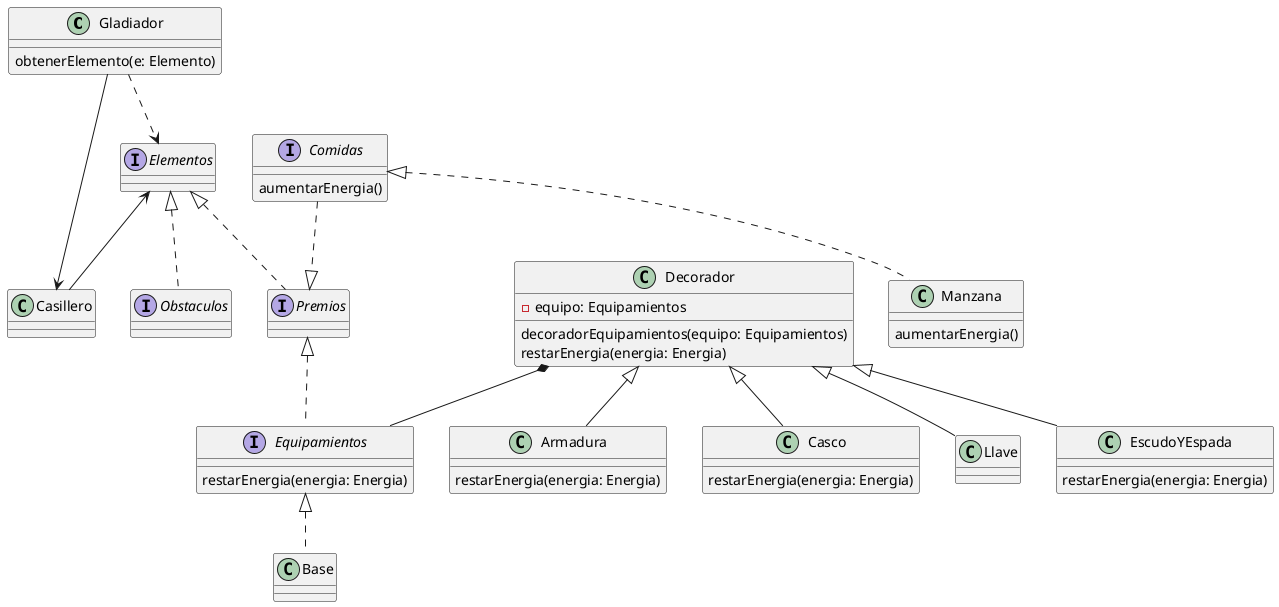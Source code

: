 @startuml

class Gladiador{
    obtenerElemento(e: Elemento) 
}

interface Comidas{
    aumentarEnergia()
}

class Manzana{
    aumentarEnergia()
}

interface Equipamientos{
    restarEnergia(energia: Energia)
}

interface Premios{

}

class EscudoYEspada{
    restarEnergia(energia: Energia)
}
class Armadura{
    restarEnergia(energia: Energia)
}

class Casco{
    restarEnergia(energia: Energia)
}

class Base{
    
}

class Llave{

}

interface Elementos{

}

interface Obstaculos{

}

class Decorador{
    -equipo: Equipamientos
    decoradorEquipamientos(equipo: Equipamientos)
    restarEnergia(energia: Energia)
}

Decorador *-- Equipamientos

' Gladiador .> Premios

Gladiador --> Casillero
Elementos <-- Casillero
Elementos <|.. Premios
Gladiador ..> Elementos
Elementos <|.. Obstaculos

Premios <|.. Equipamientos
Decorador <|-- EscudoYEspada
Equipamientos <|.. Base
Decorador <|-- Casco
Decorador <|-- Armadura
Decorador <|-- Llave
Comidas <|.. Manzana
Comidas ..|> Premios

' Gladiador --> Equipamientos

@enduml